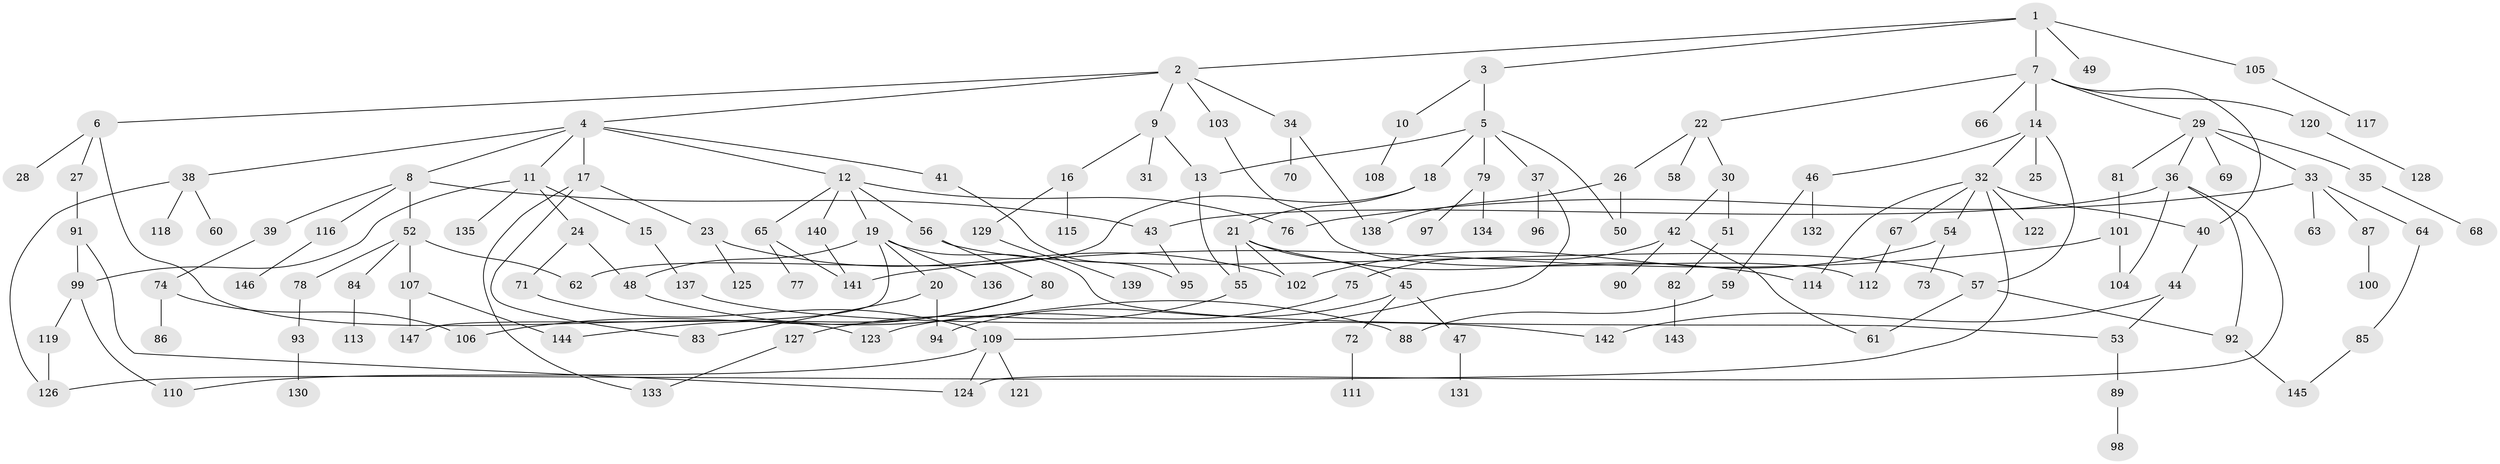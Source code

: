 // Generated by graph-tools (version 1.1) at 2025/34/03/09/25 02:34:01]
// undirected, 147 vertices, 184 edges
graph export_dot {
graph [start="1"]
  node [color=gray90,style=filled];
  1;
  2;
  3;
  4;
  5;
  6;
  7;
  8;
  9;
  10;
  11;
  12;
  13;
  14;
  15;
  16;
  17;
  18;
  19;
  20;
  21;
  22;
  23;
  24;
  25;
  26;
  27;
  28;
  29;
  30;
  31;
  32;
  33;
  34;
  35;
  36;
  37;
  38;
  39;
  40;
  41;
  42;
  43;
  44;
  45;
  46;
  47;
  48;
  49;
  50;
  51;
  52;
  53;
  54;
  55;
  56;
  57;
  58;
  59;
  60;
  61;
  62;
  63;
  64;
  65;
  66;
  67;
  68;
  69;
  70;
  71;
  72;
  73;
  74;
  75;
  76;
  77;
  78;
  79;
  80;
  81;
  82;
  83;
  84;
  85;
  86;
  87;
  88;
  89;
  90;
  91;
  92;
  93;
  94;
  95;
  96;
  97;
  98;
  99;
  100;
  101;
  102;
  103;
  104;
  105;
  106;
  107;
  108;
  109;
  110;
  111;
  112;
  113;
  114;
  115;
  116;
  117;
  118;
  119;
  120;
  121;
  122;
  123;
  124;
  125;
  126;
  127;
  128;
  129;
  130;
  131;
  132;
  133;
  134;
  135;
  136;
  137;
  138;
  139;
  140;
  141;
  142;
  143;
  144;
  145;
  146;
  147;
  1 -- 2;
  1 -- 3;
  1 -- 7;
  1 -- 49;
  1 -- 105;
  2 -- 4;
  2 -- 6;
  2 -- 9;
  2 -- 34;
  2 -- 103;
  3 -- 5;
  3 -- 10;
  4 -- 8;
  4 -- 11;
  4 -- 12;
  4 -- 17;
  4 -- 38;
  4 -- 41;
  5 -- 13;
  5 -- 18;
  5 -- 37;
  5 -- 79;
  5 -- 50;
  6 -- 27;
  6 -- 28;
  6 -- 123;
  7 -- 14;
  7 -- 22;
  7 -- 29;
  7 -- 40;
  7 -- 66;
  7 -- 120;
  8 -- 39;
  8 -- 52;
  8 -- 116;
  8 -- 43;
  9 -- 16;
  9 -- 31;
  9 -- 13;
  10 -- 108;
  11 -- 15;
  11 -- 24;
  11 -- 99;
  11 -- 135;
  12 -- 19;
  12 -- 56;
  12 -- 65;
  12 -- 76;
  12 -- 140;
  13 -- 55;
  14 -- 25;
  14 -- 32;
  14 -- 46;
  14 -- 57;
  15 -- 137;
  16 -- 115;
  16 -- 129;
  17 -- 23;
  17 -- 83;
  17 -- 133;
  18 -- 21;
  18 -- 62;
  19 -- 20;
  19 -- 48;
  19 -- 53;
  19 -- 136;
  19 -- 147;
  20 -- 94;
  20 -- 83;
  21 -- 45;
  21 -- 55;
  21 -- 114;
  21 -- 102;
  22 -- 26;
  22 -- 30;
  22 -- 58;
  23 -- 102;
  23 -- 125;
  24 -- 71;
  24 -- 48;
  26 -- 50;
  26 -- 138;
  27 -- 91;
  29 -- 33;
  29 -- 35;
  29 -- 36;
  29 -- 69;
  29 -- 81;
  30 -- 42;
  30 -- 51;
  32 -- 54;
  32 -- 67;
  32 -- 122;
  32 -- 114;
  32 -- 126;
  32 -- 40;
  33 -- 63;
  33 -- 64;
  33 -- 87;
  33 -- 76;
  34 -- 70;
  34 -- 138;
  35 -- 68;
  36 -- 43;
  36 -- 104;
  36 -- 124;
  36 -- 92;
  37 -- 96;
  37 -- 109;
  38 -- 60;
  38 -- 118;
  38 -- 126;
  39 -- 74;
  40 -- 44;
  41 -- 95;
  42 -- 75;
  42 -- 90;
  42 -- 61;
  43 -- 95;
  44 -- 142;
  44 -- 53;
  45 -- 47;
  45 -- 72;
  45 -- 94;
  46 -- 59;
  46 -- 132;
  47 -- 131;
  48 -- 88;
  51 -- 82;
  52 -- 78;
  52 -- 84;
  52 -- 107;
  52 -- 62;
  53 -- 89;
  54 -- 73;
  54 -- 102;
  55 -- 127;
  56 -- 57;
  56 -- 80;
  57 -- 61;
  57 -- 92;
  59 -- 88;
  64 -- 85;
  65 -- 77;
  65 -- 141;
  67 -- 112;
  71 -- 109;
  72 -- 111;
  74 -- 86;
  74 -- 106;
  75 -- 123;
  78 -- 93;
  79 -- 97;
  79 -- 134;
  80 -- 106;
  80 -- 144;
  81 -- 101;
  82 -- 143;
  84 -- 113;
  85 -- 145;
  87 -- 100;
  89 -- 98;
  91 -- 99;
  91 -- 124;
  92 -- 145;
  93 -- 130;
  99 -- 110;
  99 -- 119;
  101 -- 104;
  101 -- 141;
  103 -- 112;
  105 -- 117;
  107 -- 144;
  107 -- 147;
  109 -- 121;
  109 -- 110;
  109 -- 124;
  116 -- 146;
  119 -- 126;
  120 -- 128;
  127 -- 133;
  129 -- 139;
  137 -- 142;
  140 -- 141;
}
